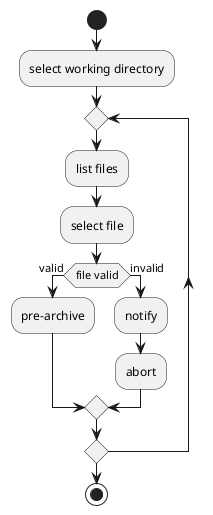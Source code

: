 @startuml

start

:select working directory;


repeat
  :list files;
  :select file;
  if (file valid) then (valid)
    :pre-archive;
  else (invalid)
    :notify;
    :abort;
  endif
repeat while

stop

@enduml
